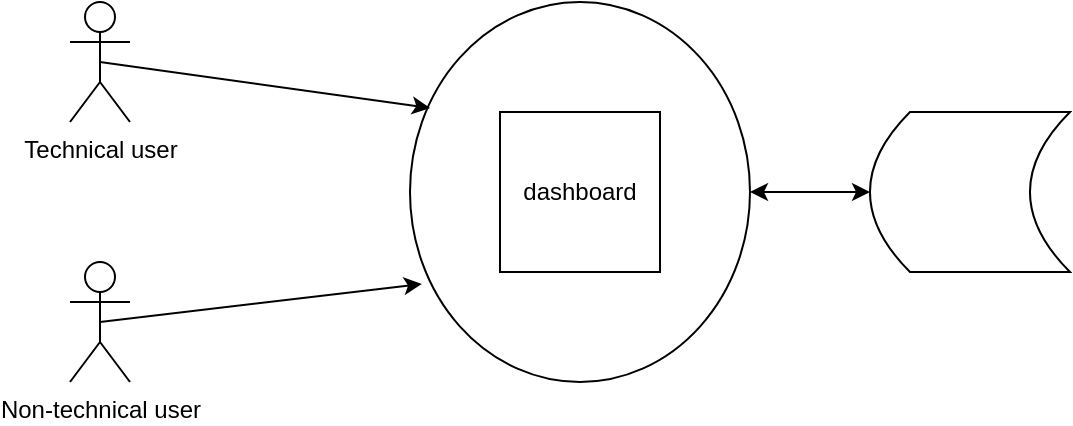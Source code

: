 <mxfile version="20.2.3" type="device"><diagram id="XtxZQMb2BMgKmqXyd9ml" name="Page-1"><mxGraphModel dx="865" dy="553" grid="1" gridSize="10" guides="1" tooltips="1" connect="1" arrows="1" fold="1" page="1" pageScale="1" pageWidth="827" pageHeight="1169" math="0" shadow="0"><root><mxCell id="0"/><mxCell id="1" parent="0"/><mxCell id="BwPPeEBfnpwbuBqemGmG-1" value="Non-technical user" style="shape=umlActor;verticalLabelPosition=bottom;verticalAlign=top;html=1;outlineConnect=0;" vertex="1" parent="1"><mxGeometry x="140" y="325" width="30" height="60" as="geometry"/></mxCell><mxCell id="BwPPeEBfnpwbuBqemGmG-2" value="Technical user" style="shape=umlActor;verticalLabelPosition=bottom;verticalAlign=top;html=1;outlineConnect=0;" vertex="1" parent="1"><mxGeometry x="140" y="195" width="30" height="60" as="geometry"/></mxCell><mxCell id="BwPPeEBfnpwbuBqemGmG-10" value="" style="ellipse;whiteSpace=wrap;html=1;" vertex="1" parent="1"><mxGeometry x="310" y="195" width="170" height="190" as="geometry"/></mxCell><mxCell id="BwPPeEBfnpwbuBqemGmG-16" value="" style="endArrow=classic;html=1;rounded=0;exitX=0.5;exitY=0.5;exitDx=0;exitDy=0;exitPerimeter=0;entryX=0.035;entryY=0.742;entryDx=0;entryDy=0;entryPerimeter=0;" edge="1" parent="1" source="BwPPeEBfnpwbuBqemGmG-1" target="BwPPeEBfnpwbuBqemGmG-10"><mxGeometry width="50" height="50" relative="1" as="geometry"><mxPoint x="180" y="300" as="sourcePoint"/><mxPoint x="230" y="250" as="targetPoint"/></mxGeometry></mxCell><mxCell id="BwPPeEBfnpwbuBqemGmG-17" value="" style="endArrow=classic;html=1;rounded=0;exitX=0.5;exitY=0.5;exitDx=0;exitDy=0;exitPerimeter=0;entryX=0.059;entryY=0.279;entryDx=0;entryDy=0;entryPerimeter=0;" edge="1" parent="1" source="BwPPeEBfnpwbuBqemGmG-2" target="BwPPeEBfnpwbuBqemGmG-10"><mxGeometry width="50" height="50" relative="1" as="geometry"><mxPoint x="180" y="180" as="sourcePoint"/><mxPoint x="230" y="130" as="targetPoint"/></mxGeometry></mxCell><mxCell id="BwPPeEBfnpwbuBqemGmG-20" value="dashboard" style="whiteSpace=wrap;html=1;aspect=fixed;" vertex="1" parent="1"><mxGeometry x="355" y="250" width="80" height="80" as="geometry"/></mxCell><mxCell id="BwPPeEBfnpwbuBqemGmG-22" style="edgeStyle=orthogonalEdgeStyle;rounded=0;orthogonalLoop=1;jettySize=auto;html=1;exitX=0;exitY=0.5;exitDx=0;exitDy=0;entryX=1;entryY=0.5;entryDx=0;entryDy=0;startArrow=classic;startFill=1;" edge="1" parent="1" source="BwPPeEBfnpwbuBqemGmG-21" target="BwPPeEBfnpwbuBqemGmG-10"><mxGeometry relative="1" as="geometry"/></mxCell><mxCell id="BwPPeEBfnpwbuBqemGmG-21" value="" style="shape=dataStorage;whiteSpace=wrap;html=1;fixedSize=1;" vertex="1" parent="1"><mxGeometry x="540" y="250" width="100" height="80" as="geometry"/></mxCell></root></mxGraphModel></diagram></mxfile>